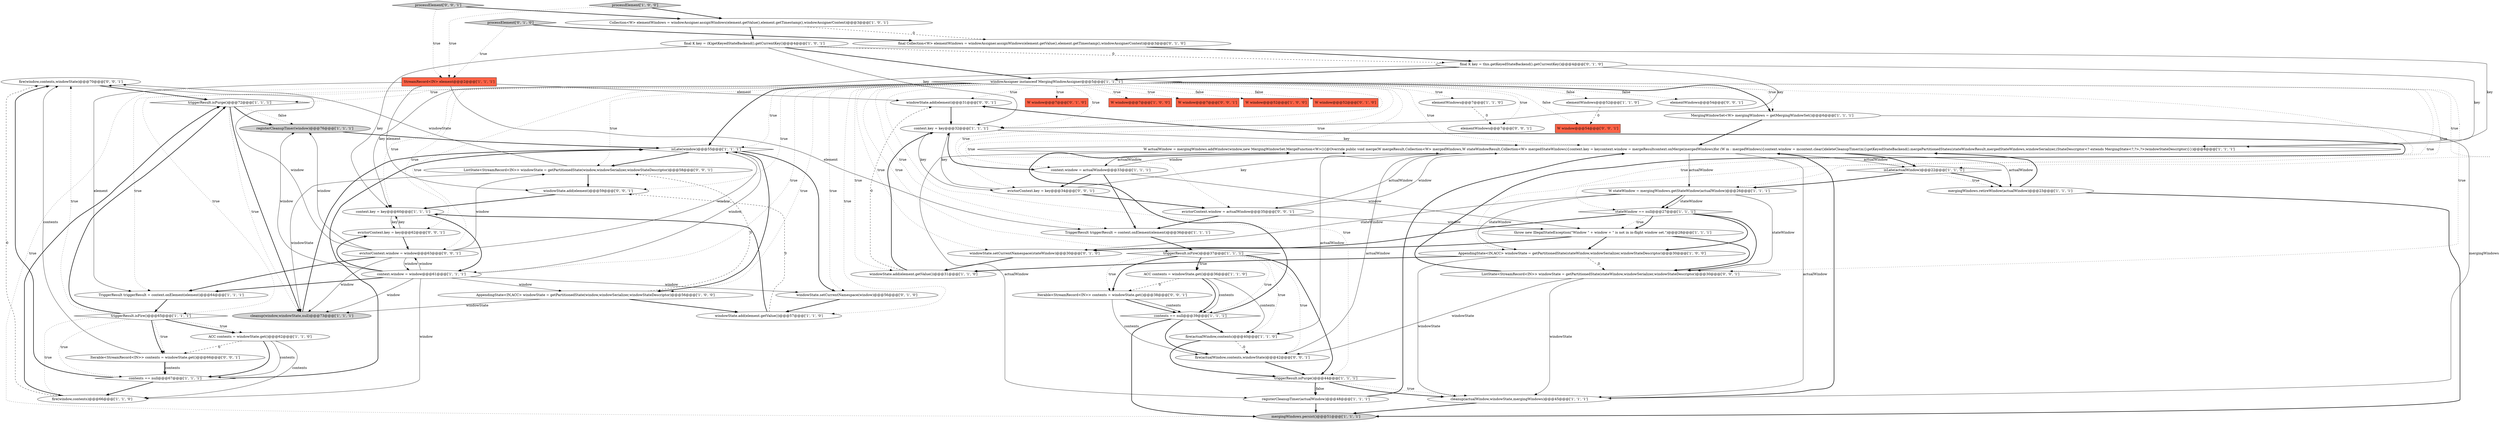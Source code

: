 digraph {
58 [style = filled, label = "fire(window,contents,windowState)@@@70@@@['0', '0', '1']", fillcolor = white, shape = ellipse image = "AAA0AAABBB3BBB"];
29 [style = filled, label = "elementWindows@@@52@@@['1', '1', '0']", fillcolor = white, shape = ellipse image = "AAA0AAABBB1BBB"];
23 [style = filled, label = "W window@@@52@@@['1', '0', '0']", fillcolor = tomato, shape = box image = "AAA0AAABBB1BBB"];
31 [style = filled, label = "windowAssigner instanceof MergingWindowAssigner@@@5@@@['1', '1', '1']", fillcolor = white, shape = diamond image = "AAA0AAABBB1BBB"];
18 [style = filled, label = "contents == null@@@67@@@['1', '1', '1']", fillcolor = white, shape = diamond image = "AAA0AAABBB1BBB"];
44 [style = filled, label = "W window@@@52@@@['0', '1', '0']", fillcolor = tomato, shape = box image = "AAA0AAABBB2BBB"];
64 [style = filled, label = "elementWindows@@@7@@@['0', '0', '1']", fillcolor = white, shape = ellipse image = "AAA0AAABBB3BBB"];
57 [style = filled, label = "windowState.add(element)@@@31@@@['0', '0', '1']", fillcolor = white, shape = ellipse image = "AAA0AAABBB3BBB"];
14 [style = filled, label = "TriggerResult triggerResult = context.onElement(element)@@@36@@@['1', '1', '1']", fillcolor = white, shape = ellipse image = "AAA0AAABBB1BBB"];
65 [style = filled, label = "Iterable<StreamRecord<IN>> contents = windowState.get()@@@66@@@['0', '0', '1']", fillcolor = white, shape = ellipse image = "AAA0AAABBB3BBB"];
53 [style = filled, label = "windowState.add(element)@@@59@@@['0', '0', '1']", fillcolor = white, shape = ellipse image = "AAA0AAABBB3BBB"];
17 [style = filled, label = "AppendingState<IN,ACC> windowState = getPartitionedState(stateWindow,windowSerializer,windowStateDescriptor)@@@30@@@['1', '0', '0']", fillcolor = white, shape = ellipse image = "AAA0AAABBB1BBB"];
20 [style = filled, label = "fire(actualWindow,contents)@@@40@@@['1', '1', '0']", fillcolor = white, shape = ellipse image = "AAA0AAABBB1BBB"];
28 [style = filled, label = "StreamRecord<IN> element@@@2@@@['1', '1', '1']", fillcolor = tomato, shape = box image = "AAA0AAABBB1BBB"];
41 [style = filled, label = "elementWindows@@@7@@@['1', '1', '0']", fillcolor = white, shape = ellipse image = "AAA0AAABBB1BBB"];
6 [style = filled, label = "windowState.add(element.getValue())@@@31@@@['1', '1', '0']", fillcolor = white, shape = ellipse image = "AAA0AAABBB1BBB"];
38 [style = filled, label = "ACC contents = windowState.get()@@@36@@@['1', '1', '0']", fillcolor = white, shape = ellipse image = "AAA0AAABBB1BBB"];
42 [style = filled, label = "windowState.setCurrentNamespace(stateWindow)@@@30@@@['0', '1', '0']", fillcolor = white, shape = ellipse image = "AAA0AAABBB2BBB"];
35 [style = filled, label = "isLate(window)@@@55@@@['1', '1', '1']", fillcolor = white, shape = diamond image = "AAA0AAABBB1BBB"];
54 [style = filled, label = "elementWindows@@@54@@@['0', '0', '1']", fillcolor = white, shape = ellipse image = "AAA0AAABBB3BBB"];
48 [style = filled, label = "processElement['0', '1', '0']", fillcolor = lightgray, shape = diamond image = "AAA0AAABBB2BBB"];
40 [style = filled, label = "registerCleanupTimer(window)@@@76@@@['1', '1', '1']", fillcolor = lightgray, shape = ellipse image = "AAA0AAABBB1BBB"];
55 [style = filled, label = "W window@@@54@@@['0', '0', '1']", fillcolor = tomato, shape = box image = "AAA0AAABBB3BBB"];
19 [style = filled, label = "context.key = key@@@32@@@['1', '1', '1']", fillcolor = white, shape = ellipse image = "AAA0AAABBB1BBB"];
22 [style = filled, label = "registerCleanupTimer(actualWindow)@@@48@@@['1', '1', '1']", fillcolor = white, shape = ellipse image = "AAA0AAABBB1BBB"];
1 [style = filled, label = "W stateWindow = mergingWindows.getStateWindow(actualWindow)@@@26@@@['1', '1', '1']", fillcolor = white, shape = ellipse image = "AAA0AAABBB1BBB"];
39 [style = filled, label = "cleanup(actualWindow,windowState,mergingWindows)@@@45@@@['1', '1', '1']", fillcolor = white, shape = ellipse image = "AAA0AAABBB1BBB"];
10 [style = filled, label = "mergingWindows.persist()@@@51@@@['1', '1', '1']", fillcolor = lightgray, shape = ellipse image = "AAA0AAABBB1BBB"];
32 [style = filled, label = "ACC contents = windowState.get()@@@62@@@['1', '1', '0']", fillcolor = white, shape = ellipse image = "AAA0AAABBB1BBB"];
36 [style = filled, label = "W actualWindow = mergingWindows.addWindow(window,new MergingWindowSet.MergeFunction<W>(){@Override public void merge(W mergeResult,Collection<W> mergedWindows,W stateWindowResult,Collection<W> mergedStateWindows){context.key = keycontext.window = mergeResultcontext.onMerge(mergedWindows)for (W m : mergedWindows){context.window = mcontext.clear()deleteCleanupTimer(m)}getKeyedStateBackend().mergePartitionedStates(stateWindowResult,mergedStateWindows,windowSerializer,(StateDescriptor<? extends MergingState<?,?>,?>)windowStateDescriptor)}})@@@8@@@['1', '1', '1']", fillcolor = white, shape = ellipse image = "AAA0AAABBB1BBB"];
59 [style = filled, label = "evictorContext.key = key@@@62@@@['0', '0', '1']", fillcolor = white, shape = ellipse image = "AAA0AAABBB3BBB"];
51 [style = filled, label = "ListState<StreamRecord<IN>> windowState = getPartitionedState(window,windowSerializer,windowStateDescriptor)@@@58@@@['0', '0', '1']", fillcolor = white, shape = ellipse image = "AAA0AAABBB3BBB"];
3 [style = filled, label = "TriggerResult triggerResult = context.onElement(element)@@@64@@@['1', '1', '1']", fillcolor = white, shape = ellipse image = "AAA0AAABBB1BBB"];
0 [style = filled, label = "triggerResult.isPurge()@@@44@@@['1', '1', '1']", fillcolor = white, shape = diamond image = "AAA0AAABBB1BBB"];
45 [style = filled, label = "final Collection<W> elementWindows = windowAssigner.assignWindows(element.getValue(),element.getTimestamp(),windowAssignerContext)@@@3@@@['0', '1', '0']", fillcolor = white, shape = ellipse image = "AAA1AAABBB2BBB"];
50 [style = filled, label = "evictorContext.window = window@@@63@@@['0', '0', '1']", fillcolor = white, shape = ellipse image = "AAA0AAABBB3BBB"];
61 [style = filled, label = "evictorContext.window = actualWindow@@@35@@@['0', '0', '1']", fillcolor = white, shape = ellipse image = "AAA0AAABBB3BBB"];
4 [style = filled, label = "stateWindow == null@@@27@@@['1', '1', '1']", fillcolor = white, shape = diamond image = "AAA0AAABBB1BBB"];
16 [style = filled, label = "isLate(actualWindow)@@@22@@@['1', '1', '1']", fillcolor = white, shape = diamond image = "AAA0AAABBB1BBB"];
47 [style = filled, label = "windowState.setCurrentNamespace(window)@@@56@@@['0', '1', '0']", fillcolor = white, shape = ellipse image = "AAA0AAABBB2BBB"];
15 [style = filled, label = "throw new IllegalStateException(\"Window \" + window + \" is not in in-flight window set.\")@@@28@@@['1', '1', '1']", fillcolor = white, shape = ellipse image = "AAA0AAABBB1BBB"];
26 [style = filled, label = "triggerResult.isFire()@@@65@@@['1', '1', '1']", fillcolor = white, shape = diamond image = "AAA0AAABBB1BBB"];
34 [style = filled, label = "MergingWindowSet<W> mergingWindows = getMergingWindowSet()@@@6@@@['1', '1', '1']", fillcolor = white, shape = ellipse image = "AAA0AAABBB1BBB"];
12 [style = filled, label = "triggerResult.isPurge()@@@72@@@['1', '1', '1']", fillcolor = white, shape = diamond image = "AAA0AAABBB1BBB"];
25 [style = filled, label = "contents == null@@@39@@@['1', '1', '1']", fillcolor = white, shape = diamond image = "AAA0AAABBB1BBB"];
9 [style = filled, label = "mergingWindows.retireWindow(actualWindow)@@@23@@@['1', '1', '1']", fillcolor = white, shape = ellipse image = "AAA0AAABBB1BBB"];
30 [style = filled, label = "AppendingState<IN,ACC> windowState = getPartitionedState(window,windowSerializer,windowStateDescriptor)@@@56@@@['1', '0', '0']", fillcolor = white, shape = ellipse image = "AAA0AAABBB1BBB"];
7 [style = filled, label = "triggerResult.isFire()@@@37@@@['1', '1', '1']", fillcolor = white, shape = diamond image = "AAA0AAABBB1BBB"];
49 [style = filled, label = "evictorContext.key = key@@@34@@@['0', '0', '1']", fillcolor = white, shape = ellipse image = "AAA0AAABBB3BBB"];
52 [style = filled, label = "processElement['0', '0', '1']", fillcolor = lightgray, shape = diamond image = "AAA0AAABBB3BBB"];
33 [style = filled, label = "cleanup(window,windowState,null)@@@73@@@['1', '1', '1']", fillcolor = lightgray, shape = ellipse image = "AAA0AAABBB1BBB"];
37 [style = filled, label = "processElement['1', '0', '0']", fillcolor = lightgray, shape = diamond image = "AAA0AAABBB1BBB"];
56 [style = filled, label = "fire(actualWindow,contents,windowState)@@@42@@@['0', '0', '1']", fillcolor = white, shape = ellipse image = "AAA0AAABBB3BBB"];
60 [style = filled, label = "ListState<StreamRecord<IN>> windowState = getPartitionedState(stateWindow,windowSerializer,windowStateDescriptor)@@@30@@@['0', '0', '1']", fillcolor = white, shape = ellipse image = "AAA0AAABBB3BBB"];
8 [style = filled, label = "context.key = key@@@60@@@['1', '1', '1']", fillcolor = white, shape = ellipse image = "AAA0AAABBB1BBB"];
62 [style = filled, label = "Iterable<StreamRecord<IN>> contents = windowState.get()@@@38@@@['0', '0', '1']", fillcolor = white, shape = ellipse image = "AAA0AAABBB3BBB"];
46 [style = filled, label = "W window@@@7@@@['0', '1', '0']", fillcolor = tomato, shape = box image = "AAA0AAABBB2BBB"];
2 [style = filled, label = "windowState.add(element.getValue())@@@57@@@['1', '1', '0']", fillcolor = white, shape = ellipse image = "AAA0AAABBB1BBB"];
5 [style = filled, label = "W window@@@7@@@['1', '0', '0']", fillcolor = tomato, shape = box image = "AAA0AAABBB1BBB"];
63 [style = filled, label = "W window@@@7@@@['0', '0', '1']", fillcolor = tomato, shape = box image = "AAA0AAABBB3BBB"];
27 [style = filled, label = "context.window = window@@@61@@@['1', '1', '1']", fillcolor = white, shape = ellipse image = "AAA0AAABBB1BBB"];
24 [style = filled, label = "Collection<W> elementWindows = windowAssigner.assignWindows(element.getValue(),element.getTimestamp(),windowAssignerContext)@@@3@@@['1', '0', '1']", fillcolor = white, shape = ellipse image = "AAA0AAABBB1BBB"];
13 [style = filled, label = "fire(window,contents)@@@66@@@['1', '1', '0']", fillcolor = white, shape = ellipse image = "AAA0AAABBB1BBB"];
11 [style = filled, label = "context.window = actualWindow@@@33@@@['1', '1', '1']", fillcolor = white, shape = ellipse image = "AAA0AAABBB1BBB"];
21 [style = filled, label = "final K key = (K)getKeyedStateBackend().getCurrentKey()@@@4@@@['1', '0', '1']", fillcolor = white, shape = ellipse image = "AAA0AAABBB1BBB"];
43 [style = filled, label = "final K key = this.getKeyedStateBackend().getCurrentKey()@@@4@@@['0', '1', '0']", fillcolor = white, shape = ellipse image = "AAA1AAABBB2BBB"];
24->21 [style = bold, label=""];
27->33 [style = solid, label="window"];
31->46 [style = dotted, label="true"];
12->33 [style = bold, label=""];
31->7 [style = dotted, label="true"];
20->56 [style = dashed, label="0"];
0->22 [style = dotted, label="false"];
65->58 [style = solid, label="contents"];
4->42 [style = bold, label=""];
51->33 [style = solid, label="windowState"];
31->2 [style = dotted, label="true"];
57->19 [style = bold, label=""];
7->62 [style = bold, label=""];
25->10 [style = bold, label=""];
7->38 [style = dotted, label="true"];
50->35 [style = solid, label="window"];
15->60 [style = bold, label=""];
18->13 [style = bold, label=""];
27->40 [style = solid, label="window"];
32->18 [style = solid, label="contents"];
12->33 [style = dotted, label="true"];
49->36 [style = solid, label="key"];
62->25 [style = solid, label="contents"];
62->56 [style = solid, label="contents"];
6->19 [style = bold, label=""];
31->10 [style = dotted, label="true"];
31->49 [style = dotted, label="true"];
31->14 [style = dotted, label="true"];
36->56 [style = solid, label="actualWindow"];
12->40 [style = dotted, label="false"];
11->49 [style = bold, label=""];
9->36 [style = bold, label=""];
36->16 [style = solid, label="actualWindow"];
65->18 [style = bold, label=""];
13->12 [style = bold, label=""];
31->19 [style = dotted, label="true"];
31->34 [style = dotted, label="true"];
31->16 [style = dotted, label="true"];
16->1 [style = bold, label=""];
16->9 [style = dotted, label="true"];
48->45 [style = bold, label=""];
6->57 [style = dashed, label="0"];
7->0 [style = bold, label=""];
26->65 [style = dotted, label="true"];
25->56 [style = bold, label=""];
31->30 [style = dotted, label="true"];
35->51 [style = bold, label=""];
51->58 [style = solid, label="windowState"];
43->36 [style = solid, label="key"];
21->43 [style = dashed, label="0"];
20->0 [style = bold, label=""];
40->35 [style = bold, label=""];
27->35 [style = solid, label="window"];
13->58 [style = dashed, label="0"];
31->34 [style = bold, label=""];
11->15 [style = solid, label="window"];
31->63 [style = dotted, label="true"];
61->15 [style = solid, label="window"];
65->18 [style = solid, label="contents"];
38->25 [style = bold, label=""];
14->7 [style = bold, label=""];
36->16 [style = bold, label=""];
7->56 [style = dotted, label="true"];
19->49 [style = solid, label="key"];
35->30 [style = bold, label=""];
28->57 [style = solid, label="element"];
60->56 [style = solid, label="windowState"];
0->22 [style = bold, label=""];
31->29 [style = dotted, label="false"];
43->19 [style = solid, label="key"];
30->33 [style = solid, label="windowState"];
41->64 [style = dashed, label="0"];
19->36 [style = solid, label="key"];
31->27 [style = dotted, label="true"];
4->17 [style = bold, label=""];
21->8 [style = solid, label="key"];
17->39 [style = solid, label="windowState"];
21->19 [style = solid, label="key"];
31->35 [style = dotted, label="true"];
8->27 [style = bold, label=""];
50->58 [style = solid, label="window"];
1->42 [style = solid, label="stateWindow"];
31->64 [style = dotted, label="true"];
39->36 [style = bold, label=""];
33->35 [style = bold, label=""];
4->60 [style = bold, label=""];
45->43 [style = bold, label=""];
19->11 [style = bold, label=""];
17->6 [style = bold, label=""];
60->57 [style = bold, label=""];
31->47 [style = dotted, label="true"];
28->53 [style = solid, label="element"];
22->36 [style = bold, label=""];
26->32 [style = bold, label=""];
27->59 [style = bold, label=""];
31->26 [style = dotted, label="true"];
1->4 [style = bold, label=""];
36->61 [style = solid, label="actualWindow"];
26->12 [style = bold, label=""];
38->20 [style = solid, label="contents"];
7->25 [style = dotted, label="true"];
31->44 [style = dotted, label="false"];
50->3 [style = bold, label=""];
27->30 [style = solid, label="window"];
35->47 [style = bold, label=""];
22->10 [style = bold, label=""];
31->59 [style = dotted, label="true"];
26->65 [style = bold, label=""];
32->13 [style = solid, label="contents"];
9->10 [style = bold, label=""];
36->9 [style = solid, label="actualWindow"];
15->17 [style = bold, label=""];
31->0 [style = dotted, label="true"];
31->11 [style = dotted, label="true"];
31->36 [style = dotted, label="true"];
37->24 [style = bold, label=""];
43->8 [style = solid, label="key"];
60->39 [style = solid, label="windowState"];
32->65 [style = dashed, label="0"];
25->36 [style = bold, label=""];
31->8 [style = dotted, label="true"];
50->27 [style = solid, label="window"];
31->4 [style = dotted, label="true"];
0->39 [style = bold, label=""];
56->0 [style = bold, label=""];
26->58 [style = dotted, label="true"];
1->17 [style = solid, label="stateWindow"];
49->19 [style = solid, label="key"];
26->13 [style = dotted, label="true"];
34->36 [style = bold, label=""];
31->50 [style = dotted, label="true"];
52->24 [style = bold, label=""];
11->14 [style = bold, label=""];
24->45 [style = dashed, label="0"];
2->8 [style = bold, label=""];
31->3 [style = dotted, label="true"];
42->6 [style = bold, label=""];
17->60 [style = dashed, label="0"];
1->60 [style = solid, label="stateWindow"];
39->10 [style = bold, label=""];
31->60 [style = dotted, label="true"];
2->53 [style = dashed, label="0"];
52->28 [style = dotted, label="true"];
28->3 [style = solid, label="element"];
50->33 [style = solid, label="window"];
11->36 [style = solid, label="window"];
36->39 [style = solid, label="actualWindow"];
1->4 [style = solid, label="stateWindow"];
31->12 [style = dotted, label="true"];
15->42 [style = bold, label=""];
58->12 [style = bold, label=""];
26->32 [style = dotted, label="true"];
38->25 [style = solid, label="contents"];
27->47 [style = solid, label="window"];
29->55 [style = dashed, label="0"];
31->41 [style = dotted, label="true"];
27->50 [style = solid, label="window"];
18->35 [style = bold, label=""];
30->51 [style = dashed, label="0"];
28->14 [style = solid, label="element"];
53->8 [style = bold, label=""];
7->38 [style = bold, label=""];
61->36 [style = solid, label="window"];
43->31 [style = bold, label=""];
36->11 [style = solid, label="actualWindow"];
3->26 [style = bold, label=""];
27->3 [style = bold, label=""];
25->20 [style = bold, label=""];
36->1 [style = solid, label="actualWindow"];
31->23 [style = dotted, label="false"];
59->50 [style = bold, label=""];
8->59 [style = solid, label="key"];
37->28 [style = dotted, label="true"];
30->2 [style = bold, label=""];
31->57 [style = dotted, label="true"];
51->53 [style = bold, label=""];
26->18 [style = dotted, label="true"];
7->62 [style = dotted, label="true"];
50->40 [style = solid, label="window"];
31->42 [style = dotted, label="true"];
34->39 [style = solid, label="mergingWindows"];
36->20 [style = solid, label="actualWindow"];
31->1 [style = dotted, label="true"];
32->18 [style = bold, label=""];
62->25 [style = bold, label=""];
38->62 [style = dashed, label="0"];
31->35 [style = bold, label=""];
4->15 [style = dotted, label="true"];
47->2 [style = bold, label=""];
21->36 [style = solid, label="key"];
31->61 [style = dotted, label="true"];
31->17 [style = dotted, label="true"];
36->22 [style = solid, label="actualWindow"];
50->51 [style = solid, label="window"];
31->55 [style = dotted, label="false"];
48->28 [style = dotted, label="true"];
27->13 [style = solid, label="window"];
31->6 [style = dotted, label="true"];
59->8 [style = solid, label="key"];
31->54 [style = dotted, label="false"];
4->15 [style = bold, label=""];
31->51 [style = dotted, label="true"];
31->53 [style = dotted, label="true"];
7->20 [style = dotted, label="true"];
21->31 [style = bold, label=""];
49->61 [style = bold, label=""];
61->14 [style = bold, label=""];
18->58 [style = bold, label=""];
31->5 [style = dotted, label="true"];
0->39 [style = dotted, label="true"];
12->40 [style = bold, label=""];
16->9 [style = bold, label=""];
}
